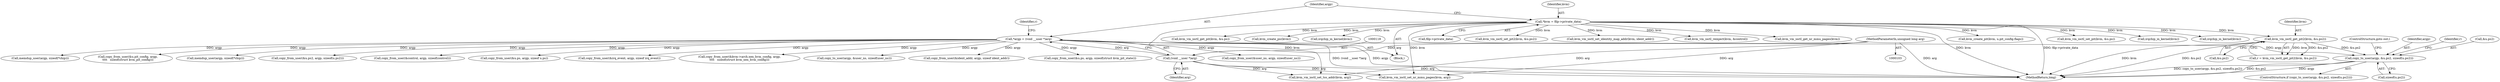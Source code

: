 digraph "0_linux_9c895160d25a76c21b65bad141b08e8d4f99afef@API" {
"1000686" [label="(Call,copy_to_user(argp, &u.ps2, sizeof(u.ps2)))"];
"1000115" [label="(Call,*argp = (void __user *)arg)"];
"1000117" [label="(Call,(void __user *)arg)"];
"1000106" [label="(MethodParameterIn,unsigned long arg)"];
"1000672" [label="(Call,kvm_vm_ioctl_get_pit2(kvm, &u.ps2))"];
"1000109" [label="(Call,*kvm = filp->private_data)"];
"1000116" [label="(Identifier,argp)"];
"1000409" [label="(Call,irqchip_in_kernel(kvm))"];
"1000455" [label="(Call,memdup_user(argp, sizeof(*chip)))"];
"1000696" [label="(ControlStructure,goto out;)"];
"1000670" [label="(Call,r = kvm_vm_ioctl_get_pit2(kvm, &u.ps2))"];
"1000329" [label="(Call,copy_from_user(&u.pit_config, argp,\n\t\t\t\t   sizeof(struct kvm_pit_config)))"];
"1000584" [label="(Call,kvm_vm_ioctl_get_pit(kvm, &u.ps))"];
"1000685" [label="(ControlStructure,if (copy_to_user(argp, &u.ps2, sizeof(u.ps2))))"];
"1000115" [label="(Call,*argp = (void __user *)arg)"];
"1000513" [label="(Call,memdup_user(argp, sizeof(*chip)))"];
"1000708" [label="(Call,copy_from_user(&u.ps2, argp, sizeof(u.ps2)))"];
"1000119" [label="(Identifier,arg)"];
"1000686" [label="(Call,copy_to_user(argp, &u.ps2, sizeof(u.ps2)))"];
"1000754" [label="(Call,copy_from_user(&control, argp, sizeof(control)))"];
"1000110" [label="(Identifier,kvm)"];
"1000219" [label="(Call,kvm_create_pic(kvm))"];
"1000618" [label="(Call,copy_from_user(&u.ps, argp, sizeof u.ps))"];
"1000475" [label="(Call,irqchip_in_kernel(kvm))"];
"1000397" [label="(Call,copy_from_user(&irq_event, argp, sizeof irq_event))"];
"1000687" [label="(Identifier,argp)"];
"1000672" [label="(Call,kvm_vm_ioctl_get_pit2(kvm, &u.ps2))"];
"1000117" [label="(Call,(void __user *)arg)"];
"1000781" [label="(Call,copy_from_user(&kvm->arch.xen_hvm_config, argp,\n\t\t\t\t   sizeof(struct kvm_xen_hvm_config)))"];
"1000674" [label="(Call,&u.ps2)"];
"1000692" [label="(Call,sizeof(u.ps2))"];
"1000107" [label="(Block,)"];
"1000170" [label="(Call,kvm_vm_ioctl_set_nr_mmu_pages(kvm, arg))"];
"1000106" [label="(MethodParameterIn,unsigned long arg)"];
"1000111" [label="(Call,filp->private_data)"];
"1000898" [label="(Call,copy_to_user(argp, &user_ns, sizeof(user_ns)))"];
"1000733" [label="(Call,kvm_vm_ioctl_set_pit2(kvm, &u.ps2))"];
"1000158" [label="(Call,kvm_vm_ioctl_set_identity_map_addr(kvm, ident_addr))"];
"1000763" [label="(Call,kvm_vm_ioctl_reinject(kvm, &control))"];
"1000698" [label="(Identifier,r)"];
"1000180" [label="(Call,kvm_vm_ioctl_get_nr_mmu_pages(kvm))"];
"1000149" [label="(Call,copy_from_user(&ident_addr, argp, sizeof ident_addr))"];
"1000109" [label="(Call,*kvm = filp->private_data)"];
"1000132" [label="(Call,kvm_vm_ioctl_set_tss_addr(kvm, arg))"];
"1000913" [label="(MethodReturn,long)"];
"1000365" [label="(Call,kvm_create_pit(kvm, u.pit_config.flags))"];
"1000122" [label="(Identifier,r)"];
"1000561" [label="(Call,copy_from_user(&u.ps, argp, sizeof(struct kvm_pit_state)))"];
"1000673" [label="(Identifier,kvm)"];
"1000688" [label="(Call,&u.ps2)"];
"1000643" [label="(Call,kvm_vm_ioctl_set_pit(kvm, &u.ps))"];
"1000819" [label="(Call,copy_from_user(&user_ns, argp, sizeof(user_ns)))"];
"1000533" [label="(Call,irqchip_in_kernel(kvm))"];
"1000686" -> "1000685"  [label="AST: "];
"1000686" -> "1000692"  [label="CFG: "];
"1000687" -> "1000686"  [label="AST: "];
"1000688" -> "1000686"  [label="AST: "];
"1000692" -> "1000686"  [label="AST: "];
"1000696" -> "1000686"  [label="CFG: "];
"1000698" -> "1000686"  [label="CFG: "];
"1000686" -> "1000913"  [label="DDG: argp"];
"1000686" -> "1000913"  [label="DDG: copy_to_user(argp, &u.ps2, sizeof(u.ps2))"];
"1000686" -> "1000913"  [label="DDG: &u.ps2"];
"1000115" -> "1000686"  [label="DDG: argp"];
"1000672" -> "1000686"  [label="DDG: &u.ps2"];
"1000115" -> "1000107"  [label="AST: "];
"1000115" -> "1000117"  [label="CFG: "];
"1000116" -> "1000115"  [label="AST: "];
"1000117" -> "1000115"  [label="AST: "];
"1000122" -> "1000115"  [label="CFG: "];
"1000115" -> "1000913"  [label="DDG: (void __user *)arg"];
"1000115" -> "1000913"  [label="DDG: argp"];
"1000117" -> "1000115"  [label="DDG: arg"];
"1000115" -> "1000149"  [label="DDG: argp"];
"1000115" -> "1000329"  [label="DDG: argp"];
"1000115" -> "1000397"  [label="DDG: argp"];
"1000115" -> "1000455"  [label="DDG: argp"];
"1000115" -> "1000513"  [label="DDG: argp"];
"1000115" -> "1000561"  [label="DDG: argp"];
"1000115" -> "1000618"  [label="DDG: argp"];
"1000115" -> "1000708"  [label="DDG: argp"];
"1000115" -> "1000754"  [label="DDG: argp"];
"1000115" -> "1000781"  [label="DDG: argp"];
"1000115" -> "1000819"  [label="DDG: argp"];
"1000115" -> "1000898"  [label="DDG: argp"];
"1000117" -> "1000119"  [label="CFG: "];
"1000118" -> "1000117"  [label="AST: "];
"1000119" -> "1000117"  [label="AST: "];
"1000117" -> "1000913"  [label="DDG: arg"];
"1000106" -> "1000117"  [label="DDG: arg"];
"1000117" -> "1000132"  [label="DDG: arg"];
"1000117" -> "1000170"  [label="DDG: arg"];
"1000106" -> "1000103"  [label="AST: "];
"1000106" -> "1000913"  [label="DDG: arg"];
"1000106" -> "1000132"  [label="DDG: arg"];
"1000106" -> "1000170"  [label="DDG: arg"];
"1000672" -> "1000670"  [label="AST: "];
"1000672" -> "1000674"  [label="CFG: "];
"1000673" -> "1000672"  [label="AST: "];
"1000674" -> "1000672"  [label="AST: "];
"1000670" -> "1000672"  [label="CFG: "];
"1000672" -> "1000913"  [label="DDG: &u.ps2"];
"1000672" -> "1000913"  [label="DDG: kvm"];
"1000672" -> "1000670"  [label="DDG: kvm"];
"1000672" -> "1000670"  [label="DDG: &u.ps2"];
"1000109" -> "1000672"  [label="DDG: kvm"];
"1000109" -> "1000107"  [label="AST: "];
"1000109" -> "1000111"  [label="CFG: "];
"1000110" -> "1000109"  [label="AST: "];
"1000111" -> "1000109"  [label="AST: "];
"1000116" -> "1000109"  [label="CFG: "];
"1000109" -> "1000913"  [label="DDG: kvm"];
"1000109" -> "1000913"  [label="DDG: filp->private_data"];
"1000109" -> "1000132"  [label="DDG: kvm"];
"1000109" -> "1000158"  [label="DDG: kvm"];
"1000109" -> "1000170"  [label="DDG: kvm"];
"1000109" -> "1000180"  [label="DDG: kvm"];
"1000109" -> "1000219"  [label="DDG: kvm"];
"1000109" -> "1000365"  [label="DDG: kvm"];
"1000109" -> "1000409"  [label="DDG: kvm"];
"1000109" -> "1000475"  [label="DDG: kvm"];
"1000109" -> "1000533"  [label="DDG: kvm"];
"1000109" -> "1000584"  [label="DDG: kvm"];
"1000109" -> "1000643"  [label="DDG: kvm"];
"1000109" -> "1000733"  [label="DDG: kvm"];
"1000109" -> "1000763"  [label="DDG: kvm"];
}
